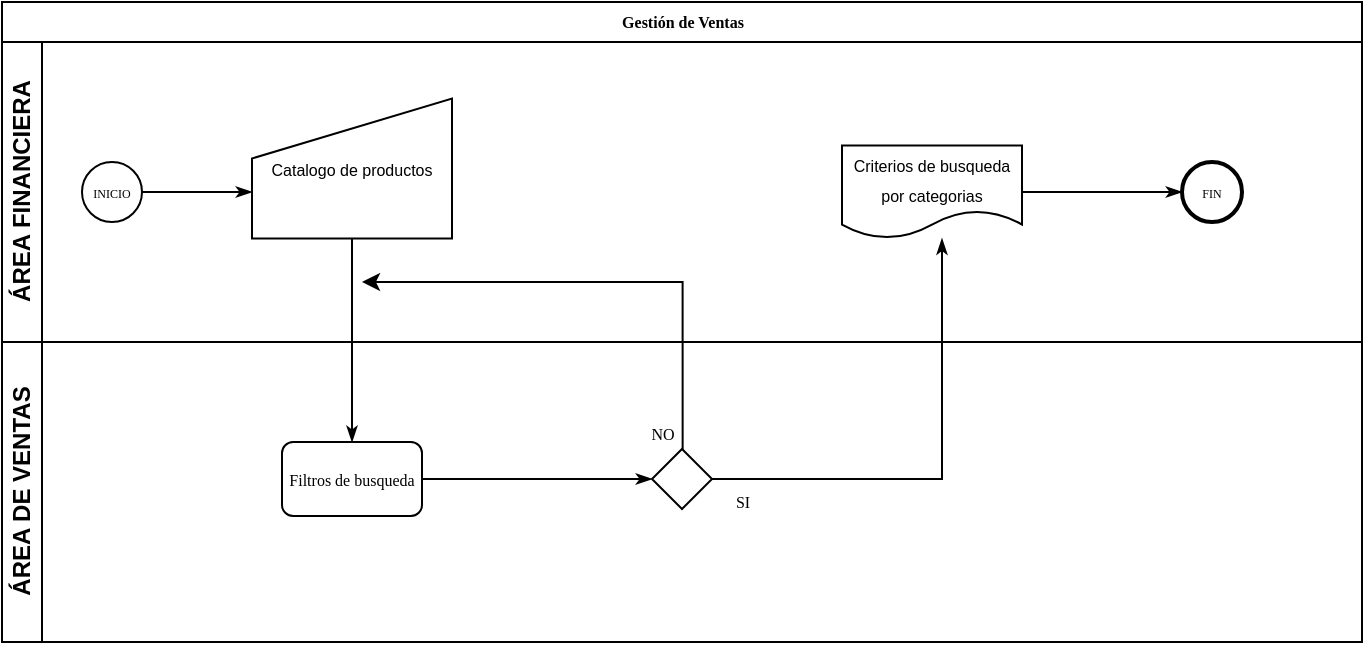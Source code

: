 <mxfile version="24.7.12">
  <diagram name="Page-1" id="c7488fd3-1785-93aa-aadb-54a6760d102a">
    <mxGraphModel dx="832" dy="445" grid="1" gridSize="10" guides="1" tooltips="1" connect="1" arrows="1" fold="1" page="1" pageScale="1" pageWidth="1100" pageHeight="850" background="none" math="0" shadow="0">
      <root>
        <mxCell id="0" />
        <mxCell id="1" parent="0" />
        <mxCell id="2b4e8129b02d487f-1" value="Gestión de Ventas" style="swimlane;html=1;childLayout=stackLayout;horizontal=1;startSize=20;horizontalStack=0;rounded=0;shadow=0;labelBackgroundColor=none;strokeWidth=1;fontFamily=Verdana;fontSize=8;align=center;" parent="1" vertex="1">
          <mxGeometry x="160" y="70" width="680" height="320" as="geometry" />
        </mxCell>
        <mxCell id="2b4e8129b02d487f-2" value="ÁREA FINANCIERA" style="swimlane;html=1;startSize=20;horizontal=0;" parent="2b4e8129b02d487f-1" vertex="1">
          <mxGeometry y="20" width="680" height="150" as="geometry" />
        </mxCell>
        <mxCell id="2b4e8129b02d487f-18" style="edgeStyle=orthogonalEdgeStyle;rounded=0;html=1;labelBackgroundColor=none;startArrow=none;startFill=0;startSize=5;endArrow=classicThin;endFill=1;endSize=5;jettySize=auto;orthogonalLoop=1;strokeWidth=1;fontFamily=Verdana;fontSize=8" parent="2b4e8129b02d487f-2" source="2b4e8129b02d487f-5" target="mF787zm-OXvwtDh-Mxd--2" edge="1">
          <mxGeometry relative="1" as="geometry">
            <mxPoint x="120" y="75.0" as="targetPoint" />
            <Array as="points">
              <mxPoint x="100" y="75" />
              <mxPoint x="100" y="75" />
            </Array>
          </mxGeometry>
        </mxCell>
        <mxCell id="2b4e8129b02d487f-5" value="&lt;font style=&quot;font-size: 6px;&quot;&gt;INICIO&lt;/font&gt;" style="ellipse;whiteSpace=wrap;html=1;rounded=0;shadow=0;labelBackgroundColor=none;strokeWidth=1;fontFamily=Verdana;fontSize=8;align=center;" parent="2b4e8129b02d487f-2" vertex="1">
          <mxGeometry x="40" y="60" width="30" height="30" as="geometry" />
        </mxCell>
        <mxCell id="2b4e8129b02d487f-20" style="edgeStyle=orthogonalEdgeStyle;rounded=0;html=1;labelBackgroundColor=none;startArrow=none;startFill=0;startSize=5;endArrow=classicThin;endFill=1;endSize=5;jettySize=auto;orthogonalLoop=1;strokeWidth=1;fontFamily=Verdana;fontSize=8" parent="2b4e8129b02d487f-2" source="mF787zm-OXvwtDh-Mxd--3" target="2b4e8129b02d487f-8" edge="1">
          <mxGeometry relative="1" as="geometry">
            <mxPoint x="510" y="75.0" as="sourcePoint" />
          </mxGeometry>
        </mxCell>
        <mxCell id="2b4e8129b02d487f-8" value="&lt;font style=&quot;font-size: 6px;&quot;&gt;FIN&lt;/font&gt;" style="ellipse;whiteSpace=wrap;html=1;rounded=0;shadow=0;labelBackgroundColor=none;strokeWidth=2;fontFamily=Verdana;fontSize=8;align=center;" parent="2b4e8129b02d487f-2" vertex="1">
          <mxGeometry x="590" y="60" width="30" height="30" as="geometry" />
        </mxCell>
        <mxCell id="mF787zm-OXvwtDh-Mxd--2" value="&lt;font style=&quot;font-size: 8px;&quot;&gt;Catalogo de productos&lt;/font&gt;" style="shape=manualInput;whiteSpace=wrap;html=1;align=center;" vertex="1" parent="2b4e8129b02d487f-2">
          <mxGeometry x="125" y="28.25" width="100" height="70" as="geometry" />
        </mxCell>
        <mxCell id="mF787zm-OXvwtDh-Mxd--3" value="&lt;font style=&quot;font-size: 8px;&quot;&gt;Criterios de busqueda por categorias&lt;/font&gt;" style="shape=document;whiteSpace=wrap;html=1;boundedLbl=1;" vertex="1" parent="2b4e8129b02d487f-2">
          <mxGeometry x="420" y="51.75" width="90" height="46.5" as="geometry" />
        </mxCell>
        <mxCell id="2b4e8129b02d487f-24" style="edgeStyle=orthogonalEdgeStyle;rounded=0;html=1;labelBackgroundColor=none;startArrow=none;startFill=0;startSize=5;endArrow=classicThin;endFill=1;endSize=5;jettySize=auto;orthogonalLoop=1;strokeWidth=1;fontFamily=Verdana;fontSize=8" parent="2b4e8129b02d487f-1" source="mF787zm-OXvwtDh-Mxd--2" target="2b4e8129b02d487f-12" edge="1">
          <mxGeometry relative="1" as="geometry">
            <mxPoint x="155" y="113.5" as="sourcePoint" />
          </mxGeometry>
        </mxCell>
        <mxCell id="2b4e8129b02d487f-25" value="SI" style="edgeStyle=orthogonalEdgeStyle;rounded=0;html=1;labelBackgroundColor=none;startArrow=none;startFill=0;startSize=5;endArrow=classicThin;endFill=1;endSize=5;jettySize=auto;orthogonalLoop=1;strokeWidth=1;fontFamily=Verdana;fontSize=8;" parent="2b4e8129b02d487f-1" source="2b4e8129b02d487f-13" target="mF787zm-OXvwtDh-Mxd--3" edge="1">
          <mxGeometry x="-0.873" y="-11" relative="1" as="geometry">
            <mxPoint as="offset" />
            <mxPoint x="475" y="113.5" as="targetPoint" />
            <Array as="points">
              <mxPoint x="470" y="239" />
            </Array>
          </mxGeometry>
        </mxCell>
        <mxCell id="2b4e8129b02d487f-3" value="ÁREA DE VENTAS" style="swimlane;html=1;startSize=20;horizontal=0;" parent="2b4e8129b02d487f-1" vertex="1">
          <mxGeometry y="170" width="680" height="150" as="geometry" />
        </mxCell>
        <mxCell id="2b4e8129b02d487f-26" style="edgeStyle=orthogonalEdgeStyle;rounded=0;html=1;labelBackgroundColor=none;startArrow=none;startFill=0;startSize=5;endArrow=classicThin;endFill=1;endSize=5;jettySize=auto;orthogonalLoop=1;strokeWidth=1;fontFamily=Verdana;fontSize=8" parent="2b4e8129b02d487f-3" source="2b4e8129b02d487f-12" target="2b4e8129b02d487f-13" edge="1">
          <mxGeometry relative="1" as="geometry" />
        </mxCell>
        <mxCell id="2b4e8129b02d487f-12" value="Filtros de busqueda" style="rounded=1;whiteSpace=wrap;html=1;shadow=0;labelBackgroundColor=none;strokeWidth=1;fontFamily=Verdana;fontSize=8;align=center;" parent="2b4e8129b02d487f-3" vertex="1">
          <mxGeometry x="140" y="50.0" width="70" height="37" as="geometry" />
        </mxCell>
        <mxCell id="mF787zm-OXvwtDh-Mxd--1" style="edgeStyle=orthogonalEdgeStyle;rounded=0;orthogonalLoop=1;jettySize=auto;html=1;exitX=0.511;exitY=0.183;exitDx=0;exitDy=0;exitPerimeter=0;" edge="1" parent="2b4e8129b02d487f-3" source="2b4e8129b02d487f-13">
          <mxGeometry relative="1" as="geometry">
            <mxPoint x="180" y="-30" as="targetPoint" />
            <Array as="points">
              <mxPoint x="340" y="-30" />
            </Array>
          </mxGeometry>
        </mxCell>
        <mxCell id="mF787zm-OXvwtDh-Mxd--4" value="&lt;div&gt;&lt;br&gt;&lt;/div&gt;" style="edgeLabel;html=1;align=center;verticalAlign=middle;resizable=0;points=[];" vertex="1" connectable="0" parent="mF787zm-OXvwtDh-Mxd--1">
          <mxGeometry x="-0.89" y="-2" relative="1" as="geometry">
            <mxPoint as="offset" />
          </mxGeometry>
        </mxCell>
        <mxCell id="2b4e8129b02d487f-13" value="" style="strokeWidth=1;html=1;shape=mxgraph.flowchart.decision;whiteSpace=wrap;rounded=1;shadow=0;labelBackgroundColor=none;fontFamily=Verdana;fontSize=8;align=center;" parent="2b4e8129b02d487f-3" vertex="1">
          <mxGeometry x="325" y="53.5" width="30" height="30" as="geometry" />
        </mxCell>
        <mxCell id="mF787zm-OXvwtDh-Mxd--5" value="&lt;font style=&quot;font-size: 8px;&quot; face=&quot;Verdana&quot;&gt;NO&lt;/font&gt;" style="text;html=1;align=center;verticalAlign=middle;resizable=0;points=[];autosize=1;strokeColor=none;fillColor=none;" vertex="1" parent="2b4e8129b02d487f-3">
          <mxGeometry x="310" y="30" width="40" height="30" as="geometry" />
        </mxCell>
      </root>
    </mxGraphModel>
  </diagram>
</mxfile>
